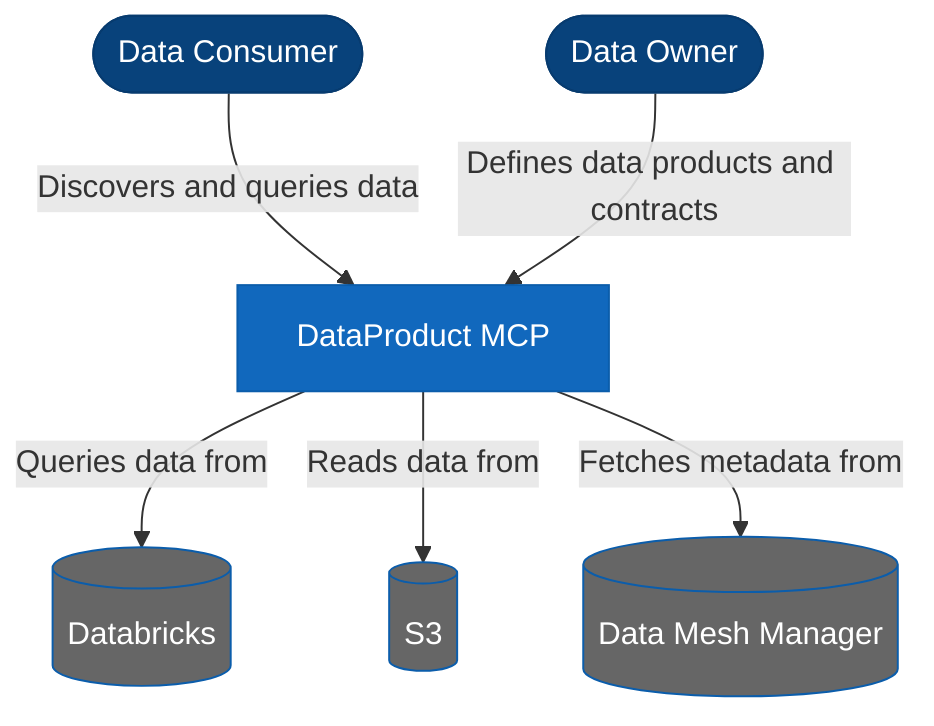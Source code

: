 graph TD
    User([Data Consumer])
    DataOwner([Data Owner])
    
    DataProduct[DataProduct MCP]
    
    Databricks[(Databricks)]
    S3[(S3)]
    DataMeshManager[(Data Mesh Manager)]
    
    User -->|Discovers and queries data| DataProduct
    DataOwner -->|Defines data products and contracts| DataProduct
    DataProduct -->|Queries data from| Databricks
    DataProduct -->|Reads data from| S3
    DataProduct -->|Fetches metadata from| DataMeshManager
    
    %% Styling
    classDef person fill:#08427B,stroke:#073B6F,color:#fff
    classDef system fill:#1168BD,stroke:#0B5DAB,color:#fff
    classDef external fill:#666666,stroke:#0B5DAB,color:#fff
    
    class User,DataOwner person
    class DataProduct system
    class Databricks,S3,DataMeshManager external